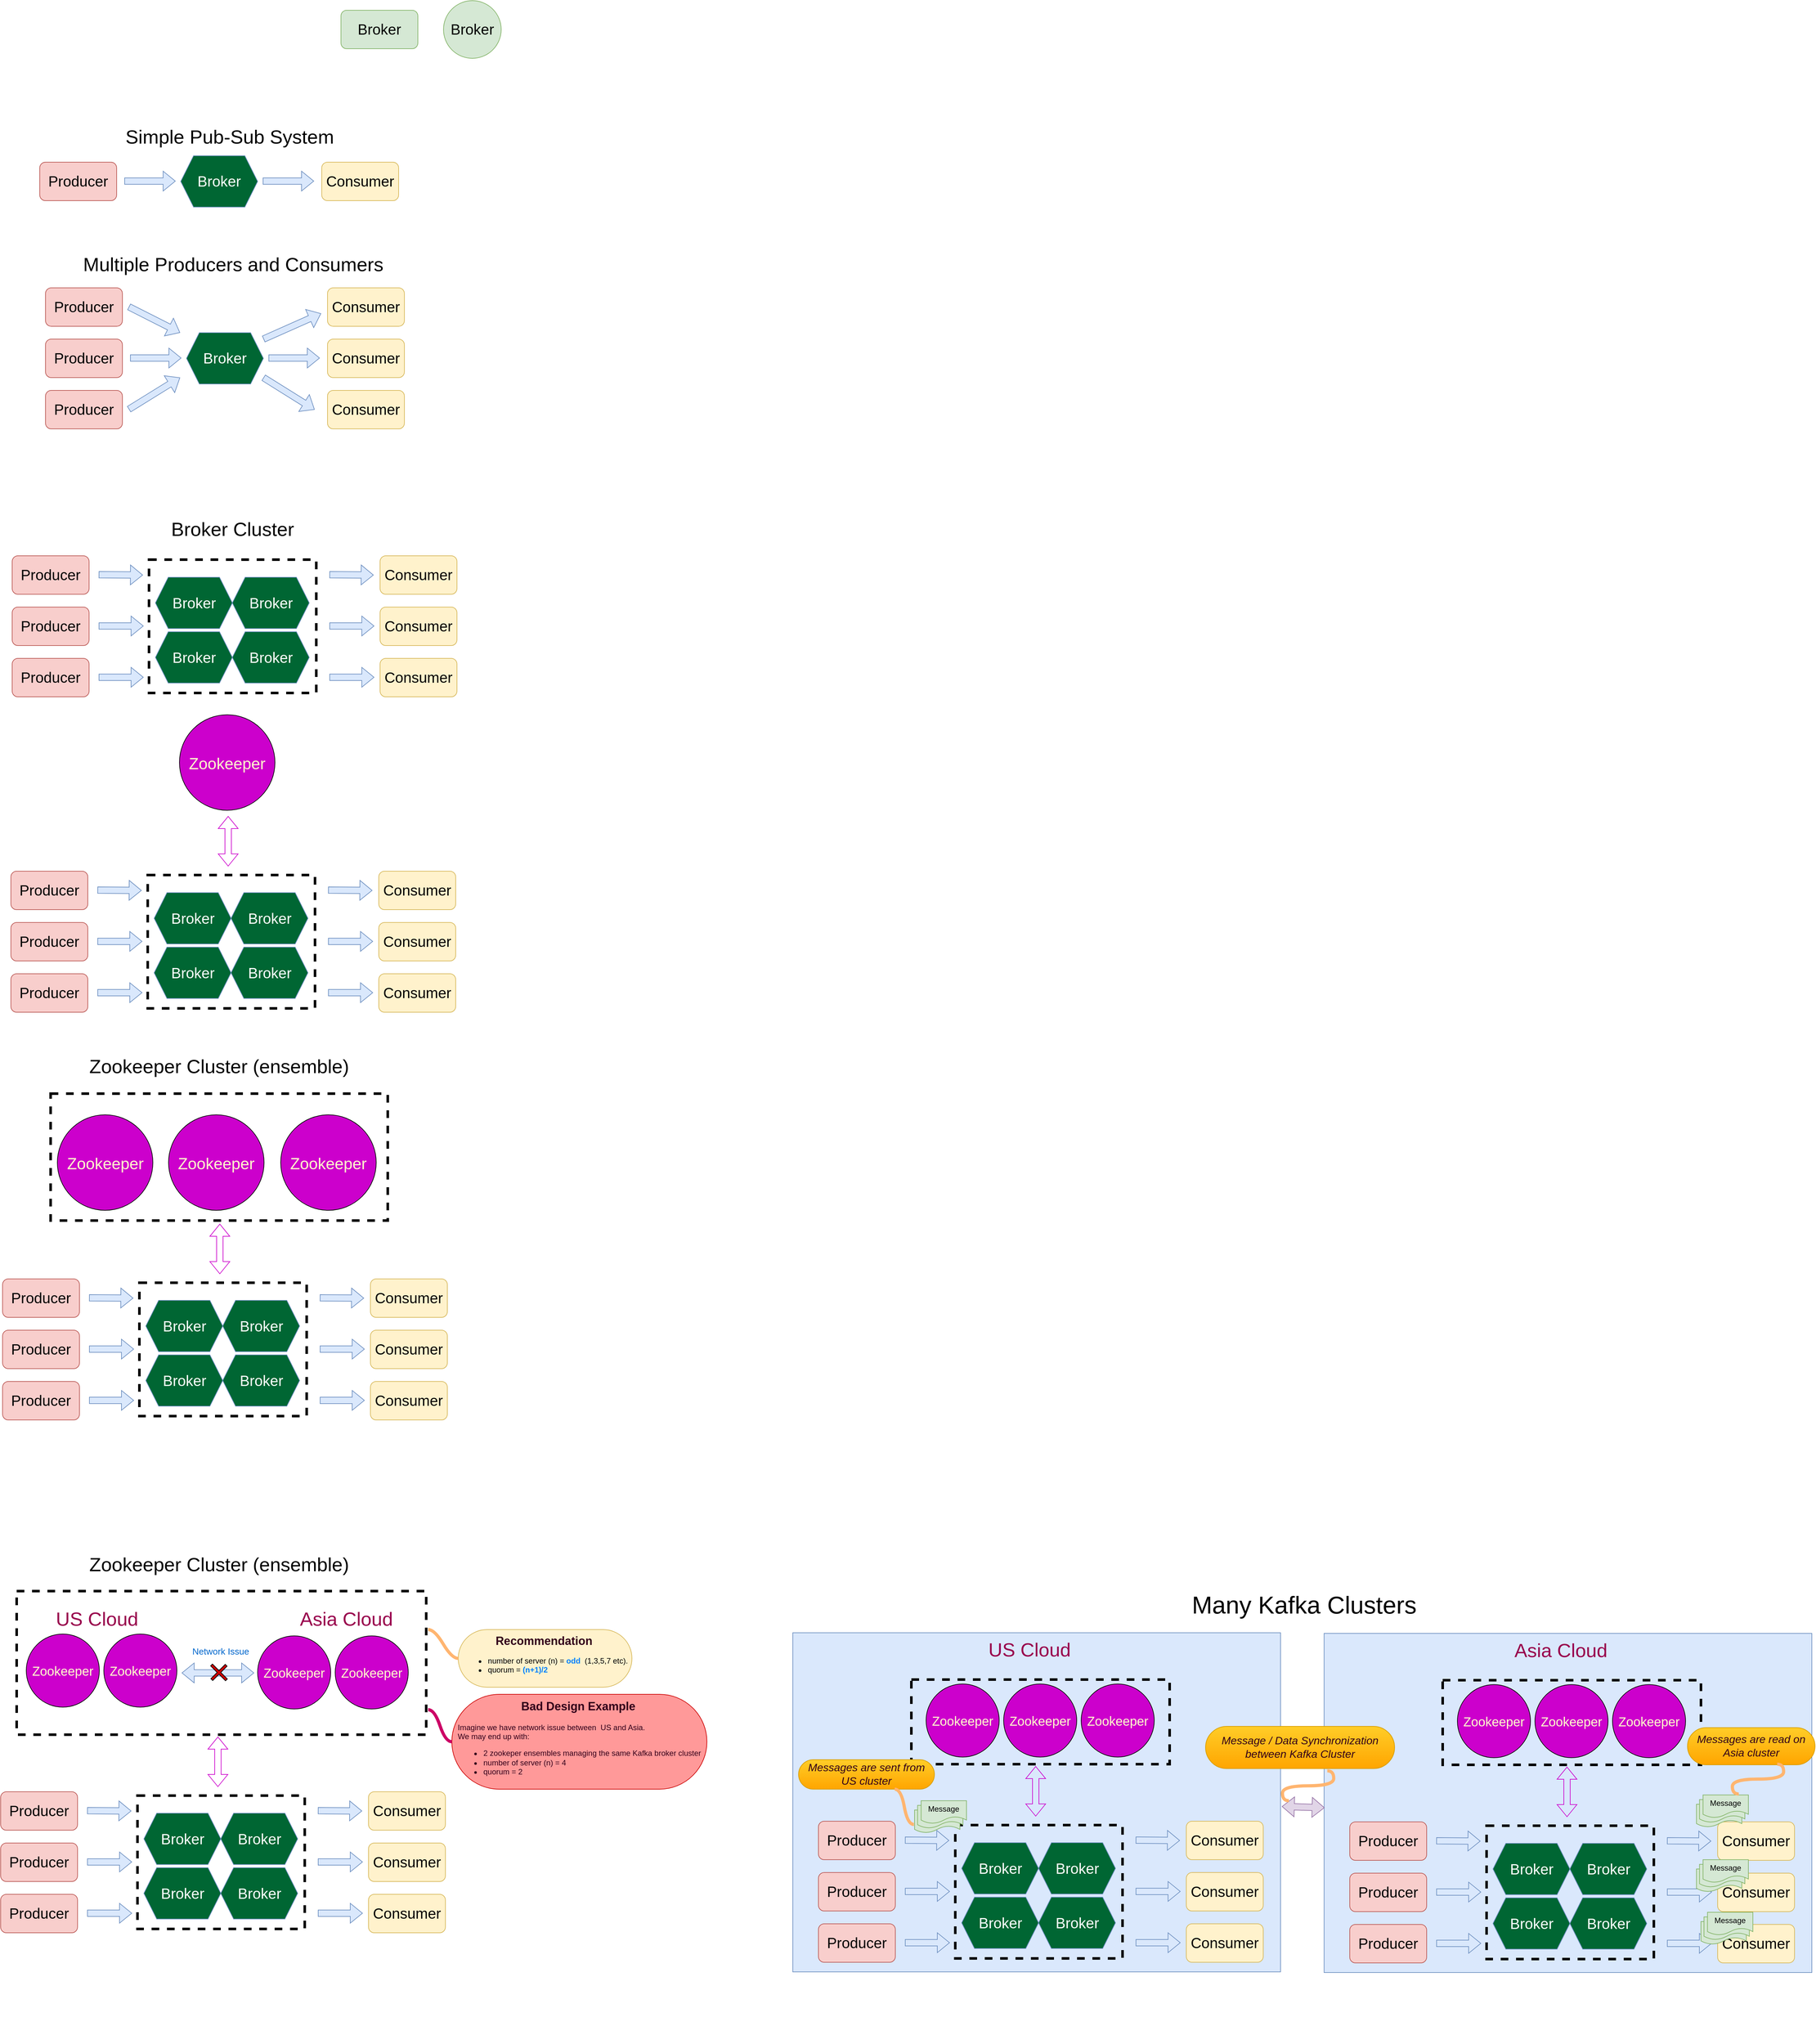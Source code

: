 <mxfile version="22.1.2" type="device">
  <diagram name="Page-1" id="RO8exJgrR67lhUGeEk_B">
    <mxGraphModel dx="1674" dy="884" grid="0" gridSize="10" guides="1" tooltips="1" connect="1" arrows="1" fold="1" page="1" pageScale="1" pageWidth="850" pageHeight="1100" math="0" shadow="0">
      <root>
        <mxCell id="0" />
        <mxCell id="1" parent="0" />
        <mxCell id="j5MjGRpIGbVyYRwS1XoK-114" value="" style="rounded=0;whiteSpace=wrap;html=1;fillColor=none;strokeWidth=4;dashed=1;" parent="1" vertex="1">
          <mxGeometry x="85" y="2489" width="639" height="224" as="geometry" />
        </mxCell>
        <mxCell id="j5MjGRpIGbVyYRwS1XoK-1" value="Producer" style="rounded=1;whiteSpace=wrap;html=1;fontSize=23;fillColor=#f8cecc;strokeColor=#b85450;" parent="1" vertex="1">
          <mxGeometry x="121" y="260" width="120" height="60" as="geometry" />
        </mxCell>
        <mxCell id="j5MjGRpIGbVyYRwS1XoK-2" value="Broker" style="rounded=1;whiteSpace=wrap;html=1;fontSize=23;fillColor=#d5e8d4;strokeColor=#82b366;" parent="1" vertex="1">
          <mxGeometry x="591" y="23" width="120" height="60" as="geometry" />
        </mxCell>
        <mxCell id="j5MjGRpIGbVyYRwS1XoK-3" value="Consumer" style="rounded=1;whiteSpace=wrap;html=1;fontSize=23;fillColor=#fff2cc;strokeColor=#d6b656;" parent="1" vertex="1">
          <mxGeometry x="561" y="260" width="120" height="60" as="geometry" />
        </mxCell>
        <mxCell id="j5MjGRpIGbVyYRwS1XoK-4" value="Broker" style="ellipse;whiteSpace=wrap;html=1;aspect=fixed;fillColor=#d5e8d4;strokeColor=#82b366;fontSize=23;" parent="1" vertex="1">
          <mxGeometry x="751" y="8" width="90" height="90" as="geometry" />
        </mxCell>
        <mxCell id="j5MjGRpIGbVyYRwS1XoK-5" value="Broker" style="shape=hexagon;perimeter=hexagonPerimeter2;whiteSpace=wrap;html=1;fixedSize=1;fontSize=23;fillColor=#006633;strokeColor=#6c8ebf;fontColor=#FFFFFF;" parent="1" vertex="1">
          <mxGeometry x="341" y="250" width="120" height="80" as="geometry" />
        </mxCell>
        <mxCell id="j5MjGRpIGbVyYRwS1XoK-6" value="" style="shape=flexArrow;endArrow=classic;html=1;rounded=0;fillColor=#dae8fc;strokeColor=#6c8ebf;" parent="1" edge="1">
          <mxGeometry width="50" height="50" relative="1" as="geometry">
            <mxPoint x="253" y="289.5" as="sourcePoint" />
            <mxPoint x="333" y="289.5" as="targetPoint" />
          </mxGeometry>
        </mxCell>
        <mxCell id="j5MjGRpIGbVyYRwS1XoK-7" value="" style="shape=flexArrow;endArrow=classic;html=1;rounded=0;fillColor=#dae8fc;strokeColor=#6c8ebf;" parent="1" edge="1">
          <mxGeometry width="50" height="50" relative="1" as="geometry">
            <mxPoint x="469" y="289.5" as="sourcePoint" />
            <mxPoint x="549" y="289.5" as="targetPoint" />
          </mxGeometry>
        </mxCell>
        <mxCell id="j5MjGRpIGbVyYRwS1XoK-9" value="Producer" style="rounded=1;whiteSpace=wrap;html=1;fontSize=23;fillColor=#f8cecc;strokeColor=#b85450;" parent="1" vertex="1">
          <mxGeometry x="130" y="536" width="120" height="60" as="geometry" />
        </mxCell>
        <mxCell id="j5MjGRpIGbVyYRwS1XoK-10" value="Consumer" style="rounded=1;whiteSpace=wrap;html=1;fontSize=23;fillColor=#fff2cc;strokeColor=#d6b656;" parent="1" vertex="1">
          <mxGeometry x="570" y="536" width="120" height="60" as="geometry" />
        </mxCell>
        <mxCell id="j5MjGRpIGbVyYRwS1XoK-11" value="Broker" style="shape=hexagon;perimeter=hexagonPerimeter2;whiteSpace=wrap;html=1;fixedSize=1;fontSize=23;fillColor=#006633;strokeColor=#6c8ebf;fontColor=#FFFFFF;" parent="1" vertex="1">
          <mxGeometry x="350" y="526" width="120" height="80" as="geometry" />
        </mxCell>
        <mxCell id="j5MjGRpIGbVyYRwS1XoK-12" value="" style="shape=flexArrow;endArrow=classic;html=1;rounded=0;fillColor=#dae8fc;strokeColor=#6c8ebf;" parent="1" edge="1">
          <mxGeometry width="50" height="50" relative="1" as="geometry">
            <mxPoint x="262" y="565.5" as="sourcePoint" />
            <mxPoint x="342" y="565.5" as="targetPoint" />
          </mxGeometry>
        </mxCell>
        <mxCell id="j5MjGRpIGbVyYRwS1XoK-13" value="" style="shape=flexArrow;endArrow=classic;html=1;rounded=0;fillColor=#dae8fc;strokeColor=#6c8ebf;" parent="1" edge="1">
          <mxGeometry width="50" height="50" relative="1" as="geometry">
            <mxPoint x="478" y="565.5" as="sourcePoint" />
            <mxPoint x="558" y="565.5" as="targetPoint" />
          </mxGeometry>
        </mxCell>
        <mxCell id="j5MjGRpIGbVyYRwS1XoK-14" value="Consumer" style="rounded=1;whiteSpace=wrap;html=1;fontSize=23;fillColor=#fff2cc;strokeColor=#d6b656;" parent="1" vertex="1">
          <mxGeometry x="570" y="456" width="120" height="60" as="geometry" />
        </mxCell>
        <mxCell id="j5MjGRpIGbVyYRwS1XoK-15" value="Consumer" style="rounded=1;whiteSpace=wrap;html=1;fontSize=23;fillColor=#fff2cc;strokeColor=#d6b656;" parent="1" vertex="1">
          <mxGeometry x="570" y="616" width="120" height="60" as="geometry" />
        </mxCell>
        <mxCell id="j5MjGRpIGbVyYRwS1XoK-16" value="Producer" style="rounded=1;whiteSpace=wrap;html=1;fontSize=23;fillColor=#f8cecc;strokeColor=#b85450;" parent="1" vertex="1">
          <mxGeometry x="130" y="456" width="120" height="60" as="geometry" />
        </mxCell>
        <mxCell id="j5MjGRpIGbVyYRwS1XoK-17" value="Producer" style="rounded=1;whiteSpace=wrap;html=1;fontSize=23;fillColor=#f8cecc;strokeColor=#b85450;" parent="1" vertex="1">
          <mxGeometry x="130" y="616" width="120" height="60" as="geometry" />
        </mxCell>
        <mxCell id="j5MjGRpIGbVyYRwS1XoK-18" value="" style="shape=flexArrow;endArrow=classic;html=1;rounded=0;fillColor=#dae8fc;strokeColor=#6c8ebf;" parent="1" edge="1">
          <mxGeometry width="50" height="50" relative="1" as="geometry">
            <mxPoint x="260" y="485.5" as="sourcePoint" />
            <mxPoint x="340" y="526" as="targetPoint" />
          </mxGeometry>
        </mxCell>
        <mxCell id="j5MjGRpIGbVyYRwS1XoK-19" value="" style="shape=flexArrow;endArrow=classic;html=1;rounded=0;fillColor=#dae8fc;strokeColor=#6c8ebf;" parent="1" edge="1">
          <mxGeometry width="50" height="50" relative="1" as="geometry">
            <mxPoint x="260" y="645.5" as="sourcePoint" />
            <mxPoint x="340" y="596" as="targetPoint" />
          </mxGeometry>
        </mxCell>
        <mxCell id="j5MjGRpIGbVyYRwS1XoK-20" value="" style="shape=flexArrow;endArrow=classic;html=1;rounded=0;fillColor=#dae8fc;strokeColor=#6c8ebf;" parent="1" edge="1">
          <mxGeometry width="50" height="50" relative="1" as="geometry">
            <mxPoint x="470" y="536" as="sourcePoint" />
            <mxPoint x="560" y="496" as="targetPoint" />
          </mxGeometry>
        </mxCell>
        <mxCell id="j5MjGRpIGbVyYRwS1XoK-21" value="" style="shape=flexArrow;endArrow=classic;html=1;rounded=0;fillColor=#dae8fc;strokeColor=#6c8ebf;" parent="1" edge="1">
          <mxGeometry width="50" height="50" relative="1" as="geometry">
            <mxPoint x="470" y="596" as="sourcePoint" />
            <mxPoint x="550" y="646" as="targetPoint" />
          </mxGeometry>
        </mxCell>
        <mxCell id="j5MjGRpIGbVyYRwS1XoK-23" value="Simple Pub-Sub System" style="text;html=1;strokeColor=none;fillColor=none;align=center;verticalAlign=middle;whiteSpace=wrap;rounded=0;fontSize=30;" parent="1" vertex="1">
          <mxGeometry x="227" y="205" width="381" height="30" as="geometry" />
        </mxCell>
        <mxCell id="j5MjGRpIGbVyYRwS1XoK-24" value="Multiple Producers and Consumers" style="text;html=1;strokeColor=none;fillColor=none;align=center;verticalAlign=middle;whiteSpace=wrap;rounded=0;fontSize=30;" parent="1" vertex="1">
          <mxGeometry x="143" y="404" width="560" height="30" as="geometry" />
        </mxCell>
        <mxCell id="j5MjGRpIGbVyYRwS1XoK-26" value="Producer" style="rounded=1;whiteSpace=wrap;html=1;fontSize=23;fillColor=#f8cecc;strokeColor=#b85450;" parent="1" vertex="1">
          <mxGeometry x="78" y="954" width="120" height="60" as="geometry" />
        </mxCell>
        <mxCell id="j5MjGRpIGbVyYRwS1XoK-27" value="Consumer" style="rounded=1;whiteSpace=wrap;html=1;fontSize=23;fillColor=#fff2cc;strokeColor=#d6b656;" parent="1" vertex="1">
          <mxGeometry x="652" y="954" width="120" height="60" as="geometry" />
        </mxCell>
        <mxCell id="j5MjGRpIGbVyYRwS1XoK-28" value="Broker" style="shape=hexagon;perimeter=hexagonPerimeter2;whiteSpace=wrap;html=1;fixedSize=1;fontSize=23;fillColor=#006633;strokeColor=#6c8ebf;fontColor=#FFFFFF;" parent="1" vertex="1">
          <mxGeometry x="301.5" y="907.5" width="120" height="80" as="geometry" />
        </mxCell>
        <mxCell id="j5MjGRpIGbVyYRwS1XoK-31" value="Consumer" style="rounded=1;whiteSpace=wrap;html=1;fontSize=23;fillColor=#fff2cc;strokeColor=#d6b656;" parent="1" vertex="1">
          <mxGeometry x="652" y="874" width="120" height="60" as="geometry" />
        </mxCell>
        <mxCell id="j5MjGRpIGbVyYRwS1XoK-32" value="Consumer" style="rounded=1;whiteSpace=wrap;html=1;fontSize=23;fillColor=#fff2cc;strokeColor=#d6b656;" parent="1" vertex="1">
          <mxGeometry x="652" y="1034" width="120" height="60" as="geometry" />
        </mxCell>
        <mxCell id="j5MjGRpIGbVyYRwS1XoK-33" value="Producer" style="rounded=1;whiteSpace=wrap;html=1;fontSize=23;fillColor=#f8cecc;strokeColor=#b85450;" parent="1" vertex="1">
          <mxGeometry x="78" y="874" width="120" height="60" as="geometry" />
        </mxCell>
        <mxCell id="j5MjGRpIGbVyYRwS1XoK-34" value="Producer" style="rounded=1;whiteSpace=wrap;html=1;fontSize=23;fillColor=#f8cecc;strokeColor=#b85450;" parent="1" vertex="1">
          <mxGeometry x="78" y="1034" width="120" height="60" as="geometry" />
        </mxCell>
        <mxCell id="j5MjGRpIGbVyYRwS1XoK-39" value="Broker Cluster" style="text;html=1;strokeColor=none;fillColor=none;align=center;verticalAlign=middle;whiteSpace=wrap;rounded=0;fontSize=30;" parent="1" vertex="1">
          <mxGeometry x="142" y="817" width="560" height="30" as="geometry" />
        </mxCell>
        <mxCell id="j5MjGRpIGbVyYRwS1XoK-40" value="Broker" style="shape=hexagon;perimeter=hexagonPerimeter2;whiteSpace=wrap;html=1;fixedSize=1;fontSize=23;fillColor=#006633;strokeColor=#6c8ebf;fontColor=#FFFFFF;" parent="1" vertex="1">
          <mxGeometry x="301.5" y="992.5" width="120" height="80" as="geometry" />
        </mxCell>
        <mxCell id="j5MjGRpIGbVyYRwS1XoK-41" value="Broker" style="shape=hexagon;perimeter=hexagonPerimeter2;whiteSpace=wrap;html=1;fixedSize=1;fontSize=23;fillColor=#006633;strokeColor=#6c8ebf;fontColor=#FFFFFF;" parent="1" vertex="1">
          <mxGeometry x="421.5" y="907.5" width="120" height="80" as="geometry" />
        </mxCell>
        <mxCell id="j5MjGRpIGbVyYRwS1XoK-42" value="Broker" style="shape=hexagon;perimeter=hexagonPerimeter2;whiteSpace=wrap;html=1;fixedSize=1;fontSize=23;fillColor=#006633;strokeColor=#6c8ebf;fontColor=#FFFFFF;" parent="1" vertex="1">
          <mxGeometry x="421.5" y="992.5" width="120" height="80" as="geometry" />
        </mxCell>
        <mxCell id="j5MjGRpIGbVyYRwS1XoK-43" value="" style="rounded=0;whiteSpace=wrap;html=1;fillColor=none;strokeWidth=4;dashed=1;" parent="1" vertex="1">
          <mxGeometry x="291.5" y="880" width="261" height="208" as="geometry" />
        </mxCell>
        <mxCell id="j5MjGRpIGbVyYRwS1XoK-44" value="" style="shape=flexArrow;endArrow=classic;html=1;rounded=0;fillColor=#dae8fc;strokeColor=#6c8ebf;" parent="1" edge="1">
          <mxGeometry width="50" height="50" relative="1" as="geometry">
            <mxPoint x="213" y="903.5" as="sourcePoint" />
            <mxPoint x="282" y="904" as="targetPoint" />
          </mxGeometry>
        </mxCell>
        <mxCell id="j5MjGRpIGbVyYRwS1XoK-45" value="" style="shape=flexArrow;endArrow=classic;html=1;rounded=0;fillColor=#dae8fc;strokeColor=#6c8ebf;" parent="1" edge="1">
          <mxGeometry width="50" height="50" relative="1" as="geometry">
            <mxPoint x="213" y="983.5" as="sourcePoint" />
            <mxPoint x="283" y="983.5" as="targetPoint" />
          </mxGeometry>
        </mxCell>
        <mxCell id="j5MjGRpIGbVyYRwS1XoK-46" value="" style="shape=flexArrow;endArrow=classic;html=1;rounded=0;fillColor=#dae8fc;strokeColor=#6c8ebf;" parent="1" edge="1">
          <mxGeometry width="50" height="50" relative="1" as="geometry">
            <mxPoint x="213" y="1063.5" as="sourcePoint" />
            <mxPoint x="283" y="1063.5" as="targetPoint" />
          </mxGeometry>
        </mxCell>
        <mxCell id="j5MjGRpIGbVyYRwS1XoK-47" value="" style="shape=flexArrow;endArrow=classic;html=1;rounded=0;fillColor=#dae8fc;strokeColor=#6c8ebf;" parent="1" edge="1">
          <mxGeometry width="50" height="50" relative="1" as="geometry">
            <mxPoint x="573" y="903.5" as="sourcePoint" />
            <mxPoint x="642" y="904" as="targetPoint" />
          </mxGeometry>
        </mxCell>
        <mxCell id="j5MjGRpIGbVyYRwS1XoK-48" value="" style="shape=flexArrow;endArrow=classic;html=1;rounded=0;fillColor=#dae8fc;strokeColor=#6c8ebf;" parent="1" edge="1">
          <mxGeometry width="50" height="50" relative="1" as="geometry">
            <mxPoint x="573" y="983.5" as="sourcePoint" />
            <mxPoint x="643" y="983.5" as="targetPoint" />
          </mxGeometry>
        </mxCell>
        <mxCell id="j5MjGRpIGbVyYRwS1XoK-49" value="" style="shape=flexArrow;endArrow=classic;html=1;rounded=0;fillColor=#dae8fc;strokeColor=#6c8ebf;" parent="1" edge="1">
          <mxGeometry width="50" height="50" relative="1" as="geometry">
            <mxPoint x="573" y="1063.5" as="sourcePoint" />
            <mxPoint x="643" y="1063.5" as="targetPoint" />
          </mxGeometry>
        </mxCell>
        <mxCell id="j5MjGRpIGbVyYRwS1XoK-50" value="Producer" style="rounded=1;whiteSpace=wrap;html=1;fontSize=23;fillColor=#f8cecc;strokeColor=#b85450;" parent="1" vertex="1">
          <mxGeometry x="76" y="1446" width="120" height="60" as="geometry" />
        </mxCell>
        <mxCell id="j5MjGRpIGbVyYRwS1XoK-51" value="Consumer" style="rounded=1;whiteSpace=wrap;html=1;fontSize=23;fillColor=#fff2cc;strokeColor=#d6b656;" parent="1" vertex="1">
          <mxGeometry x="650" y="1446" width="120" height="60" as="geometry" />
        </mxCell>
        <mxCell id="j5MjGRpIGbVyYRwS1XoK-52" value="Broker" style="shape=hexagon;perimeter=hexagonPerimeter2;whiteSpace=wrap;html=1;fixedSize=1;fontSize=23;fillColor=#006633;strokeColor=#6c8ebf;fontColor=#FFFFFF;" parent="1" vertex="1">
          <mxGeometry x="299.5" y="1399.5" width="120" height="80" as="geometry" />
        </mxCell>
        <mxCell id="j5MjGRpIGbVyYRwS1XoK-53" value="Consumer" style="rounded=1;whiteSpace=wrap;html=1;fontSize=23;fillColor=#fff2cc;strokeColor=#d6b656;" parent="1" vertex="1">
          <mxGeometry x="650" y="1366" width="120" height="60" as="geometry" />
        </mxCell>
        <mxCell id="j5MjGRpIGbVyYRwS1XoK-54" value="Consumer" style="rounded=1;whiteSpace=wrap;html=1;fontSize=23;fillColor=#fff2cc;strokeColor=#d6b656;" parent="1" vertex="1">
          <mxGeometry x="650" y="1526" width="120" height="60" as="geometry" />
        </mxCell>
        <mxCell id="j5MjGRpIGbVyYRwS1XoK-55" value="Producer" style="rounded=1;whiteSpace=wrap;html=1;fontSize=23;fillColor=#f8cecc;strokeColor=#b85450;" parent="1" vertex="1">
          <mxGeometry x="76" y="1366" width="120" height="60" as="geometry" />
        </mxCell>
        <mxCell id="j5MjGRpIGbVyYRwS1XoK-56" value="Producer" style="rounded=1;whiteSpace=wrap;html=1;fontSize=23;fillColor=#f8cecc;strokeColor=#b85450;" parent="1" vertex="1">
          <mxGeometry x="76" y="1526" width="120" height="60" as="geometry" />
        </mxCell>
        <mxCell id="j5MjGRpIGbVyYRwS1XoK-58" value="Broker" style="shape=hexagon;perimeter=hexagonPerimeter2;whiteSpace=wrap;html=1;fixedSize=1;fontSize=23;fillColor=#006633;strokeColor=#6c8ebf;fontColor=#FFFFFF;" parent="1" vertex="1">
          <mxGeometry x="299.5" y="1484.5" width="120" height="80" as="geometry" />
        </mxCell>
        <mxCell id="j5MjGRpIGbVyYRwS1XoK-59" value="Broker" style="shape=hexagon;perimeter=hexagonPerimeter2;whiteSpace=wrap;html=1;fixedSize=1;fontSize=23;fillColor=#006633;strokeColor=#6c8ebf;fontColor=#FFFFFF;" parent="1" vertex="1">
          <mxGeometry x="419.5" y="1399.5" width="120" height="80" as="geometry" />
        </mxCell>
        <mxCell id="j5MjGRpIGbVyYRwS1XoK-60" value="Broker" style="shape=hexagon;perimeter=hexagonPerimeter2;whiteSpace=wrap;html=1;fixedSize=1;fontSize=23;fillColor=#006633;strokeColor=#6c8ebf;fontColor=#FFFFFF;" parent="1" vertex="1">
          <mxGeometry x="419.5" y="1484.5" width="120" height="80" as="geometry" />
        </mxCell>
        <mxCell id="j5MjGRpIGbVyYRwS1XoK-61" value="" style="rounded=0;whiteSpace=wrap;html=1;fillColor=none;strokeWidth=4;dashed=1;" parent="1" vertex="1">
          <mxGeometry x="289.5" y="1372" width="261" height="208" as="geometry" />
        </mxCell>
        <mxCell id="j5MjGRpIGbVyYRwS1XoK-62" value="" style="shape=flexArrow;endArrow=classic;html=1;rounded=0;fillColor=#dae8fc;strokeColor=#6c8ebf;" parent="1" edge="1">
          <mxGeometry width="50" height="50" relative="1" as="geometry">
            <mxPoint x="211" y="1395.5" as="sourcePoint" />
            <mxPoint x="280" y="1396" as="targetPoint" />
          </mxGeometry>
        </mxCell>
        <mxCell id="j5MjGRpIGbVyYRwS1XoK-63" value="" style="shape=flexArrow;endArrow=classic;html=1;rounded=0;fillColor=#dae8fc;strokeColor=#6c8ebf;" parent="1" edge="1">
          <mxGeometry width="50" height="50" relative="1" as="geometry">
            <mxPoint x="211" y="1475.5" as="sourcePoint" />
            <mxPoint x="281" y="1475.5" as="targetPoint" />
          </mxGeometry>
        </mxCell>
        <mxCell id="j5MjGRpIGbVyYRwS1XoK-64" value="" style="shape=flexArrow;endArrow=classic;html=1;rounded=0;fillColor=#dae8fc;strokeColor=#6c8ebf;" parent="1" edge="1">
          <mxGeometry width="50" height="50" relative="1" as="geometry">
            <mxPoint x="211" y="1555.5" as="sourcePoint" />
            <mxPoint x="281" y="1555.5" as="targetPoint" />
          </mxGeometry>
        </mxCell>
        <mxCell id="j5MjGRpIGbVyYRwS1XoK-65" value="" style="shape=flexArrow;endArrow=classic;html=1;rounded=0;fillColor=#dae8fc;strokeColor=#6c8ebf;" parent="1" edge="1">
          <mxGeometry width="50" height="50" relative="1" as="geometry">
            <mxPoint x="571" y="1395.5" as="sourcePoint" />
            <mxPoint x="640" y="1396" as="targetPoint" />
          </mxGeometry>
        </mxCell>
        <mxCell id="j5MjGRpIGbVyYRwS1XoK-66" value="" style="shape=flexArrow;endArrow=classic;html=1;rounded=0;fillColor=#dae8fc;strokeColor=#6c8ebf;" parent="1" edge="1">
          <mxGeometry width="50" height="50" relative="1" as="geometry">
            <mxPoint x="571" y="1475.5" as="sourcePoint" />
            <mxPoint x="641" y="1475.5" as="targetPoint" />
          </mxGeometry>
        </mxCell>
        <mxCell id="j5MjGRpIGbVyYRwS1XoK-67" value="" style="shape=flexArrow;endArrow=classic;html=1;rounded=0;fillColor=#dae8fc;strokeColor=#6c8ebf;" parent="1" edge="1">
          <mxGeometry width="50" height="50" relative="1" as="geometry">
            <mxPoint x="571" y="1555.5" as="sourcePoint" />
            <mxPoint x="641" y="1555.5" as="targetPoint" />
          </mxGeometry>
        </mxCell>
        <mxCell id="j5MjGRpIGbVyYRwS1XoK-68" value="Zookeeper" style="ellipse;whiteSpace=wrap;html=1;aspect=fixed;fontSize=25;fillColor=#CC00CC;fontColor=#FFFFCC;" parent="1" vertex="1">
          <mxGeometry x="339" y="1122" width="149" height="149" as="geometry" />
        </mxCell>
        <mxCell id="j5MjGRpIGbVyYRwS1XoK-69" value="" style="shape=flexArrow;endArrow=classic;startArrow=classic;html=1;rounded=0;strokeColor=#CC00CC;" parent="1" edge="1">
          <mxGeometry width="100" height="100" relative="1" as="geometry">
            <mxPoint x="415" y="1358.52" as="sourcePoint" />
            <mxPoint x="415" y="1280" as="targetPoint" />
          </mxGeometry>
        </mxCell>
        <mxCell id="j5MjGRpIGbVyYRwS1XoK-70" value="Producer" style="rounded=1;whiteSpace=wrap;html=1;fontSize=23;fillColor=#f8cecc;strokeColor=#b85450;" parent="1" vertex="1">
          <mxGeometry x="63" y="2082" width="120" height="60" as="geometry" />
        </mxCell>
        <mxCell id="j5MjGRpIGbVyYRwS1XoK-71" value="Consumer" style="rounded=1;whiteSpace=wrap;html=1;fontSize=23;fillColor=#fff2cc;strokeColor=#d6b656;" parent="1" vertex="1">
          <mxGeometry x="637" y="2082" width="120" height="60" as="geometry" />
        </mxCell>
        <mxCell id="j5MjGRpIGbVyYRwS1XoK-72" value="Broker" style="shape=hexagon;perimeter=hexagonPerimeter2;whiteSpace=wrap;html=1;fixedSize=1;fontSize=23;fillColor=#006633;strokeColor=#6c8ebf;fontColor=#FFFFFF;" parent="1" vertex="1">
          <mxGeometry x="286.5" y="2035.5" width="120" height="80" as="geometry" />
        </mxCell>
        <mxCell id="j5MjGRpIGbVyYRwS1XoK-73" value="Consumer" style="rounded=1;whiteSpace=wrap;html=1;fontSize=23;fillColor=#fff2cc;strokeColor=#d6b656;" parent="1" vertex="1">
          <mxGeometry x="637" y="2002" width="120" height="60" as="geometry" />
        </mxCell>
        <mxCell id="j5MjGRpIGbVyYRwS1XoK-74" value="Consumer" style="rounded=1;whiteSpace=wrap;html=1;fontSize=23;fillColor=#fff2cc;strokeColor=#d6b656;" parent="1" vertex="1">
          <mxGeometry x="637" y="2162" width="120" height="60" as="geometry" />
        </mxCell>
        <mxCell id="j5MjGRpIGbVyYRwS1XoK-75" value="Producer" style="rounded=1;whiteSpace=wrap;html=1;fontSize=23;fillColor=#f8cecc;strokeColor=#b85450;" parent="1" vertex="1">
          <mxGeometry x="63" y="2002" width="120" height="60" as="geometry" />
        </mxCell>
        <mxCell id="j5MjGRpIGbVyYRwS1XoK-76" value="Producer" style="rounded=1;whiteSpace=wrap;html=1;fontSize=23;fillColor=#f8cecc;strokeColor=#b85450;" parent="1" vertex="1">
          <mxGeometry x="63" y="2162" width="120" height="60" as="geometry" />
        </mxCell>
        <mxCell id="j5MjGRpIGbVyYRwS1XoK-77" value="Broker" style="shape=hexagon;perimeter=hexagonPerimeter2;whiteSpace=wrap;html=1;fixedSize=1;fontSize=23;fillColor=#006633;strokeColor=#6c8ebf;fontColor=#FFFFFF;" parent="1" vertex="1">
          <mxGeometry x="286.5" y="2120.5" width="120" height="80" as="geometry" />
        </mxCell>
        <mxCell id="j5MjGRpIGbVyYRwS1XoK-78" value="Broker" style="shape=hexagon;perimeter=hexagonPerimeter2;whiteSpace=wrap;html=1;fixedSize=1;fontSize=23;fillColor=#006633;strokeColor=#6c8ebf;fontColor=#FFFFFF;" parent="1" vertex="1">
          <mxGeometry x="406.5" y="2035.5" width="120" height="80" as="geometry" />
        </mxCell>
        <mxCell id="j5MjGRpIGbVyYRwS1XoK-79" value="Broker" style="shape=hexagon;perimeter=hexagonPerimeter2;whiteSpace=wrap;html=1;fixedSize=1;fontSize=23;fillColor=#006633;strokeColor=#6c8ebf;fontColor=#FFFFFF;" parent="1" vertex="1">
          <mxGeometry x="406.5" y="2120.5" width="120" height="80" as="geometry" />
        </mxCell>
        <mxCell id="j5MjGRpIGbVyYRwS1XoK-80" value="" style="rounded=0;whiteSpace=wrap;html=1;fillColor=none;strokeWidth=4;dashed=1;" parent="1" vertex="1">
          <mxGeometry x="276.5" y="2008" width="261" height="208" as="geometry" />
        </mxCell>
        <mxCell id="j5MjGRpIGbVyYRwS1XoK-81" value="" style="shape=flexArrow;endArrow=classic;html=1;rounded=0;fillColor=#dae8fc;strokeColor=#6c8ebf;" parent="1" edge="1">
          <mxGeometry width="50" height="50" relative="1" as="geometry">
            <mxPoint x="198" y="2031.5" as="sourcePoint" />
            <mxPoint x="267" y="2032" as="targetPoint" />
          </mxGeometry>
        </mxCell>
        <mxCell id="j5MjGRpIGbVyYRwS1XoK-82" value="" style="shape=flexArrow;endArrow=classic;html=1;rounded=0;fillColor=#dae8fc;strokeColor=#6c8ebf;" parent="1" edge="1">
          <mxGeometry width="50" height="50" relative="1" as="geometry">
            <mxPoint x="198" y="2111.5" as="sourcePoint" />
            <mxPoint x="268" y="2111.5" as="targetPoint" />
          </mxGeometry>
        </mxCell>
        <mxCell id="j5MjGRpIGbVyYRwS1XoK-83" value="" style="shape=flexArrow;endArrow=classic;html=1;rounded=0;fillColor=#dae8fc;strokeColor=#6c8ebf;" parent="1" edge="1">
          <mxGeometry width="50" height="50" relative="1" as="geometry">
            <mxPoint x="198" y="2191.5" as="sourcePoint" />
            <mxPoint x="268" y="2191.5" as="targetPoint" />
          </mxGeometry>
        </mxCell>
        <mxCell id="j5MjGRpIGbVyYRwS1XoK-84" value="" style="shape=flexArrow;endArrow=classic;html=1;rounded=0;fillColor=#dae8fc;strokeColor=#6c8ebf;" parent="1" edge="1">
          <mxGeometry width="50" height="50" relative="1" as="geometry">
            <mxPoint x="558" y="2031.5" as="sourcePoint" />
            <mxPoint x="627" y="2032" as="targetPoint" />
          </mxGeometry>
        </mxCell>
        <mxCell id="j5MjGRpIGbVyYRwS1XoK-85" value="" style="shape=flexArrow;endArrow=classic;html=1;rounded=0;fillColor=#dae8fc;strokeColor=#6c8ebf;" parent="1" edge="1">
          <mxGeometry width="50" height="50" relative="1" as="geometry">
            <mxPoint x="558" y="2111.5" as="sourcePoint" />
            <mxPoint x="628" y="2111.5" as="targetPoint" />
          </mxGeometry>
        </mxCell>
        <mxCell id="j5MjGRpIGbVyYRwS1XoK-86" value="" style="shape=flexArrow;endArrow=classic;html=1;rounded=0;fillColor=#dae8fc;strokeColor=#6c8ebf;" parent="1" edge="1">
          <mxGeometry width="50" height="50" relative="1" as="geometry">
            <mxPoint x="558" y="2191.5" as="sourcePoint" />
            <mxPoint x="628" y="2191.5" as="targetPoint" />
          </mxGeometry>
        </mxCell>
        <mxCell id="j5MjGRpIGbVyYRwS1XoK-87" value="Zookeeper" style="ellipse;whiteSpace=wrap;html=1;aspect=fixed;fontSize=25;fillColor=#CC00CC;fontColor=#FFFFCC;" parent="1" vertex="1">
          <mxGeometry x="322" y="1746" width="149" height="149" as="geometry" />
        </mxCell>
        <mxCell id="j5MjGRpIGbVyYRwS1XoK-88" value="" style="shape=flexArrow;endArrow=classic;startArrow=classic;html=1;rounded=0;strokeColor=#CC00CC;" parent="1" edge="1">
          <mxGeometry width="100" height="100" relative="1" as="geometry">
            <mxPoint x="402" y="1994.52" as="sourcePoint" />
            <mxPoint x="402" y="1916" as="targetPoint" />
          </mxGeometry>
        </mxCell>
        <mxCell id="j5MjGRpIGbVyYRwS1XoK-89" value="Zookeeper" style="ellipse;whiteSpace=wrap;html=1;aspect=fixed;fontSize=25;fillColor=#CC00CC;fontColor=#FFFFCC;" parent="1" vertex="1">
          <mxGeometry x="148.5" y="1746" width="149" height="149" as="geometry" />
        </mxCell>
        <mxCell id="j5MjGRpIGbVyYRwS1XoK-90" value="Zookeeper" style="ellipse;whiteSpace=wrap;html=1;aspect=fixed;fontSize=25;fillColor=#CC00CC;fontColor=#FFFFCC;" parent="1" vertex="1">
          <mxGeometry x="497" y="1746" width="149" height="149" as="geometry" />
        </mxCell>
        <mxCell id="j5MjGRpIGbVyYRwS1XoK-91" value="" style="rounded=0;whiteSpace=wrap;html=1;fillColor=none;strokeWidth=4;dashed=1;" parent="1" vertex="1">
          <mxGeometry x="138" y="1713" width="526" height="198" as="geometry" />
        </mxCell>
        <mxCell id="j5MjGRpIGbVyYRwS1XoK-92" value="Zookeeper Cluster (ensemble)" style="text;html=1;strokeColor=none;fillColor=none;align=center;verticalAlign=middle;whiteSpace=wrap;rounded=0;fontSize=30;" parent="1" vertex="1">
          <mxGeometry x="121" y="1655" width="560" height="30" as="geometry" />
        </mxCell>
        <mxCell id="j5MjGRpIGbVyYRwS1XoK-93" value="Producer" style="rounded=1;whiteSpace=wrap;html=1;fontSize=23;fillColor=#f8cecc;strokeColor=#b85450;" parent="1" vertex="1">
          <mxGeometry x="60" y="2882" width="120" height="60" as="geometry" />
        </mxCell>
        <mxCell id="j5MjGRpIGbVyYRwS1XoK-94" value="Consumer" style="rounded=1;whiteSpace=wrap;html=1;fontSize=23;fillColor=#fff2cc;strokeColor=#d6b656;" parent="1" vertex="1">
          <mxGeometry x="634" y="2882" width="120" height="60" as="geometry" />
        </mxCell>
        <mxCell id="j5MjGRpIGbVyYRwS1XoK-95" value="Broker" style="shape=hexagon;perimeter=hexagonPerimeter2;whiteSpace=wrap;html=1;fixedSize=1;fontSize=23;fillColor=#006633;strokeColor=#6c8ebf;fontColor=#FFFFFF;" parent="1" vertex="1">
          <mxGeometry x="283.5" y="2835.5" width="120" height="80" as="geometry" />
        </mxCell>
        <mxCell id="j5MjGRpIGbVyYRwS1XoK-96" value="Consumer" style="rounded=1;whiteSpace=wrap;html=1;fontSize=23;fillColor=#fff2cc;strokeColor=#d6b656;" parent="1" vertex="1">
          <mxGeometry x="634" y="2802" width="120" height="60" as="geometry" />
        </mxCell>
        <mxCell id="j5MjGRpIGbVyYRwS1XoK-97" value="Consumer" style="rounded=1;whiteSpace=wrap;html=1;fontSize=23;fillColor=#fff2cc;strokeColor=#d6b656;" parent="1" vertex="1">
          <mxGeometry x="634" y="2962" width="120" height="60" as="geometry" />
        </mxCell>
        <mxCell id="j5MjGRpIGbVyYRwS1XoK-98" value="Producer" style="rounded=1;whiteSpace=wrap;html=1;fontSize=23;fillColor=#f8cecc;strokeColor=#b85450;" parent="1" vertex="1">
          <mxGeometry x="60" y="2802" width="120" height="60" as="geometry" />
        </mxCell>
        <mxCell id="j5MjGRpIGbVyYRwS1XoK-99" value="Producer" style="rounded=1;whiteSpace=wrap;html=1;fontSize=23;fillColor=#f8cecc;strokeColor=#b85450;" parent="1" vertex="1">
          <mxGeometry x="60" y="2962" width="120" height="60" as="geometry" />
        </mxCell>
        <mxCell id="j5MjGRpIGbVyYRwS1XoK-100" value="Broker" style="shape=hexagon;perimeter=hexagonPerimeter2;whiteSpace=wrap;html=1;fixedSize=1;fontSize=23;fillColor=#006633;strokeColor=#6c8ebf;fontColor=#FFFFFF;" parent="1" vertex="1">
          <mxGeometry x="283.5" y="2920.5" width="120" height="80" as="geometry" />
        </mxCell>
        <mxCell id="j5MjGRpIGbVyYRwS1XoK-101" value="Broker" style="shape=hexagon;perimeter=hexagonPerimeter2;whiteSpace=wrap;html=1;fixedSize=1;fontSize=23;fillColor=#006633;strokeColor=#6c8ebf;fontColor=#FFFFFF;" parent="1" vertex="1">
          <mxGeometry x="403.5" y="2835.5" width="120" height="80" as="geometry" />
        </mxCell>
        <mxCell id="j5MjGRpIGbVyYRwS1XoK-102" value="Broker" style="shape=hexagon;perimeter=hexagonPerimeter2;whiteSpace=wrap;html=1;fixedSize=1;fontSize=23;fillColor=#006633;strokeColor=#6c8ebf;fontColor=#FFFFFF;" parent="1" vertex="1">
          <mxGeometry x="403.5" y="2920.5" width="120" height="80" as="geometry" />
        </mxCell>
        <mxCell id="j5MjGRpIGbVyYRwS1XoK-103" value="" style="rounded=0;whiteSpace=wrap;html=1;fillColor=none;strokeWidth=4;dashed=1;" parent="1" vertex="1">
          <mxGeometry x="273.5" y="2808" width="261" height="208" as="geometry" />
        </mxCell>
        <mxCell id="j5MjGRpIGbVyYRwS1XoK-104" value="" style="shape=flexArrow;endArrow=classic;html=1;rounded=0;fillColor=#dae8fc;strokeColor=#6c8ebf;" parent="1" edge="1">
          <mxGeometry width="50" height="50" relative="1" as="geometry">
            <mxPoint x="195" y="2831.5" as="sourcePoint" />
            <mxPoint x="264" y="2832" as="targetPoint" />
          </mxGeometry>
        </mxCell>
        <mxCell id="j5MjGRpIGbVyYRwS1XoK-105" value="" style="shape=flexArrow;endArrow=classic;html=1;rounded=0;fillColor=#dae8fc;strokeColor=#6c8ebf;" parent="1" edge="1">
          <mxGeometry width="50" height="50" relative="1" as="geometry">
            <mxPoint x="195" y="2911.5" as="sourcePoint" />
            <mxPoint x="265" y="2911.5" as="targetPoint" />
          </mxGeometry>
        </mxCell>
        <mxCell id="j5MjGRpIGbVyYRwS1XoK-106" value="" style="shape=flexArrow;endArrow=classic;html=1;rounded=0;fillColor=#dae8fc;strokeColor=#6c8ebf;" parent="1" edge="1">
          <mxGeometry width="50" height="50" relative="1" as="geometry">
            <mxPoint x="195" y="2991.5" as="sourcePoint" />
            <mxPoint x="265" y="2991.5" as="targetPoint" />
          </mxGeometry>
        </mxCell>
        <mxCell id="j5MjGRpIGbVyYRwS1XoK-107" value="" style="shape=flexArrow;endArrow=classic;html=1;rounded=0;fillColor=#dae8fc;strokeColor=#6c8ebf;" parent="1" edge="1">
          <mxGeometry width="50" height="50" relative="1" as="geometry">
            <mxPoint x="555" y="2831.5" as="sourcePoint" />
            <mxPoint x="624" y="2832" as="targetPoint" />
          </mxGeometry>
        </mxCell>
        <mxCell id="j5MjGRpIGbVyYRwS1XoK-108" value="" style="shape=flexArrow;endArrow=classic;html=1;rounded=0;fillColor=#dae8fc;strokeColor=#6c8ebf;" parent="1" edge="1">
          <mxGeometry width="50" height="50" relative="1" as="geometry">
            <mxPoint x="555" y="2911.5" as="sourcePoint" />
            <mxPoint x="625" y="2911.5" as="targetPoint" />
          </mxGeometry>
        </mxCell>
        <mxCell id="j5MjGRpIGbVyYRwS1XoK-109" value="" style="shape=flexArrow;endArrow=classic;html=1;rounded=0;fillColor=#dae8fc;strokeColor=#6c8ebf;" parent="1" edge="1">
          <mxGeometry width="50" height="50" relative="1" as="geometry">
            <mxPoint x="555" y="2991.5" as="sourcePoint" />
            <mxPoint x="625" y="2991.5" as="targetPoint" />
          </mxGeometry>
        </mxCell>
        <mxCell id="j5MjGRpIGbVyYRwS1XoK-111" value="" style="shape=flexArrow;endArrow=classic;startArrow=classic;html=1;rounded=0;strokeColor=#CC00CC;" parent="1" edge="1">
          <mxGeometry width="100" height="100" relative="1" as="geometry">
            <mxPoint x="399" y="2794.52" as="sourcePoint" />
            <mxPoint x="399" y="2716" as="targetPoint" />
          </mxGeometry>
        </mxCell>
        <mxCell id="j5MjGRpIGbVyYRwS1XoK-113" value="Zookeeper" style="ellipse;whiteSpace=wrap;html=1;aspect=fixed;fontSize=20;fillColor=#CC00CC;fontColor=#FFFFCC;" parent="1" vertex="1">
          <mxGeometry x="461" y="2558.87" width="114" height="114" as="geometry" />
        </mxCell>
        <mxCell id="j5MjGRpIGbVyYRwS1XoK-115" value="Zookeeper Cluster (ensemble)" style="text;html=1;strokeColor=none;fillColor=none;align=center;verticalAlign=middle;whiteSpace=wrap;rounded=0;fontSize=30;" parent="1" vertex="1">
          <mxGeometry x="120.68" y="2432" width="560" height="30" as="geometry" />
        </mxCell>
        <mxCell id="j5MjGRpIGbVyYRwS1XoK-117" value="" style="shape=flexArrow;endArrow=classic;startArrow=classic;html=1;rounded=0;fillColor=#dae8fc;strokeColor=#6c8ebf;" parent="1" edge="1">
          <mxGeometry width="100" height="100" relative="1" as="geometry">
            <mxPoint x="342.5" y="2616.64" as="sourcePoint" />
            <mxPoint x="455.5" y="2616.64" as="targetPoint" />
          </mxGeometry>
        </mxCell>
        <mxCell id="j5MjGRpIGbVyYRwS1XoK-118" value="" style="shape=cross;whiteSpace=wrap;html=1;rotation=45;size=0.128;fillColor=#CC0000;" parent="1" vertex="1">
          <mxGeometry x="384.2" y="2600.01" width="32.96" height="31.73" as="geometry" />
        </mxCell>
        <mxCell id="j5MjGRpIGbVyYRwS1XoK-125" value="&lt;font color=&quot;#33001a&quot;&gt;&lt;span style=&quot;font-size: 18px;&quot;&gt;&lt;b&gt;Recommendation&lt;/b&gt;&lt;/span&gt;&lt;/font&gt;&amp;nbsp;&lt;br&gt;&lt;div style=&quot;text-align: left;&quot;&gt;&lt;ul&gt;&lt;li&gt;&lt;span style=&quot;background-color: initial;&quot;&gt;number of server (n) =&amp;nbsp;&lt;/span&gt;&lt;font style=&quot;background-color: initial; border-color: var(--border-color);&quot; color=&quot;#007fff&quot;&gt;&lt;b style=&quot;border-color: var(--border-color);&quot;&gt;odd&lt;/b&gt;&lt;/font&gt;&lt;span style=&quot;background-color: initial;&quot;&gt;&amp;nbsp; (1,3,5,7 etc).&lt;/span&gt;&lt;/li&gt;&lt;li&gt;quorum = &lt;font style=&quot;background-color: initial;&quot; color=&quot;#007fff&quot;&gt;&lt;b&gt;(n+1)/2&lt;/b&gt;&amp;nbsp;&lt;/font&gt;&lt;span style=&quot;background-color: initial;&quot;&gt;&amp;nbsp;&lt;/span&gt;&lt;/li&gt;&lt;/ul&gt;&lt;/div&gt;" style="whiteSpace=wrap;html=1;rounded=1;arcSize=50;align=center;verticalAlign=middle;strokeWidth=1;autosize=1;spacing=4;treeFolding=1;treeMoving=1;newEdgeStyle={&quot;edgeStyle&quot;:&quot;entityRelationEdgeStyle&quot;,&quot;startArrow&quot;:&quot;none&quot;,&quot;endArrow&quot;:&quot;none&quot;,&quot;segment&quot;:10,&quot;curved&quot;:1,&quot;sourcePerimeterSpacing&quot;:0,&quot;targetPerimeterSpacing&quot;:0};fontSize=12;fillColor=#fff2cc;strokeColor=#d6b656;" parent="1" vertex="1">
          <mxGeometry x="774" y="2549" width="271" height="90" as="geometry" />
        </mxCell>
        <mxCell id="j5MjGRpIGbVyYRwS1XoK-126" value="" style="edgeStyle=entityRelationEdgeStyle;startArrow=none;endArrow=none;segment=10;curved=1;sourcePerimeterSpacing=0;targetPerimeterSpacing=0;rounded=0;strokeWidth=5;strokeColor=#FFB570;" parent="1" target="j5MjGRpIGbVyYRwS1XoK-125" edge="1">
          <mxGeometry relative="1" as="geometry">
            <mxPoint x="727" y="2549" as="sourcePoint" />
          </mxGeometry>
        </mxCell>
        <mxCell id="Is1JPiRmSpWM-kc08yyg-2" value="&lt;font style=&quot;font-size: 18px;&quot;&gt;&lt;b&gt;Bad Design Example&lt;/b&gt;&lt;/font&gt;&amp;nbsp;&lt;br&gt;&lt;br&gt;&lt;div style=&quot;text-align: left;&quot;&gt;&lt;span style=&quot;background-color: initial;&quot;&gt;Imagine we have network issue between&amp;nbsp; US and Asia.&lt;/span&gt;&lt;/div&gt;&lt;div style=&quot;text-align: left;&quot;&gt;&lt;span style=&quot;background-color: initial;&quot;&gt;We may end up with:&lt;/span&gt;&lt;/div&gt;&lt;ul&gt;&lt;li style=&quot;text-align: left;&quot;&gt;2 zookeper ensembles managing the same Kafka broker cluster&lt;/li&gt;&lt;li style=&quot;text-align: left;&quot;&gt;number of server (n) = 4&lt;/li&gt;&lt;li style=&quot;text-align: left;&quot;&gt;quorum = 2&lt;/li&gt;&lt;/ul&gt;" style="whiteSpace=wrap;html=1;rounded=1;arcSize=50;align=center;verticalAlign=middle;strokeWidth=1;autosize=1;spacing=4;treeFolding=1;treeMoving=1;newEdgeStyle={&quot;edgeStyle&quot;:&quot;entityRelationEdgeStyle&quot;,&quot;startArrow&quot;:&quot;none&quot;,&quot;endArrow&quot;:&quot;none&quot;,&quot;segment&quot;:10,&quot;curved&quot;:1,&quot;sourcePerimeterSpacing&quot;:0,&quot;targetPerimeterSpacing&quot;:0};fontSize=12;fillColor=#FF9999;strokeColor=#CC0000;fontColor=#33001A;" parent="1" vertex="1">
          <mxGeometry x="764" y="2650" width="398" height="148" as="geometry" />
        </mxCell>
        <mxCell id="Is1JPiRmSpWM-kc08yyg-3" value="" style="edgeStyle=entityRelationEdgeStyle;startArrow=none;endArrow=none;segment=10;curved=1;sourcePerimeterSpacing=0;targetPerimeterSpacing=0;rounded=0;strokeWidth=5;strokeColor=#CC0066;fillColor=#f8cecc;" parent="1" target="Is1JPiRmSpWM-kc08yyg-2" edge="1">
          <mxGeometry relative="1" as="geometry">
            <mxPoint x="727" y="2674" as="sourcePoint" />
          </mxGeometry>
        </mxCell>
        <mxCell id="Is1JPiRmSpWM-kc08yyg-5" value="US Cloud" style="text;html=1;strokeColor=none;fillColor=none;align=center;verticalAlign=middle;whiteSpace=wrap;rounded=0;fontSize=30;fontColor=#99004D;" parent="1" vertex="1">
          <mxGeometry x="114" y="2517" width="193" height="30" as="geometry" />
        </mxCell>
        <mxCell id="Is1JPiRmSpWM-kc08yyg-6" value="Asia Cloud" style="text;html=1;strokeColor=none;fillColor=none;align=center;verticalAlign=middle;whiteSpace=wrap;rounded=0;fontSize=30;fontColor=#99004D;" parent="1" vertex="1">
          <mxGeometry x="503" y="2517" width="193" height="30" as="geometry" />
        </mxCell>
        <mxCell id="Is1JPiRmSpWM-kc08yyg-7" value="Network Issue" style="text;html=1;strokeColor=none;fillColor=none;align=center;verticalAlign=middle;whiteSpace=wrap;rounded=0;fontSize=14;fontColor=#0066CC;" parent="1" vertex="1">
          <mxGeometry x="307" y="2568" width="193" height="30" as="geometry" />
        </mxCell>
        <mxCell id="Is1JPiRmSpWM-kc08yyg-8" value="Zookeeper" style="ellipse;whiteSpace=wrap;html=1;aspect=fixed;fontSize=20;fillColor=#CC00CC;fontColor=#FFFFCC;" parent="1" vertex="1">
          <mxGeometry x="582" y="2558.87" width="114" height="114" as="geometry" />
        </mxCell>
        <mxCell id="Is1JPiRmSpWM-kc08yyg-9" value="Zookeeper" style="ellipse;whiteSpace=wrap;html=1;aspect=fixed;fontSize=20;fillColor=#CC00CC;fontColor=#FFFFCC;" parent="1" vertex="1">
          <mxGeometry x="100" y="2556" width="114" height="114" as="geometry" />
        </mxCell>
        <mxCell id="Is1JPiRmSpWM-kc08yyg-10" value="Zookeeper" style="ellipse;whiteSpace=wrap;html=1;aspect=fixed;fontSize=20;fillColor=#CC00CC;fontColor=#FFFFCC;" parent="1" vertex="1">
          <mxGeometry x="221" y="2556" width="114" height="114" as="geometry" />
        </mxCell>
        <mxCell id="Is1JPiRmSpWM-kc08yyg-31" value="Many Kafka Clusters" style="text;html=1;strokeColor=none;fillColor=none;align=center;verticalAlign=middle;whiteSpace=wrap;rounded=0;fontSize=38;" parent="1" vertex="1">
          <mxGeometry x="1814" y="2496" width="560" height="30" as="geometry" />
        </mxCell>
        <mxCell id="Is1JPiRmSpWM-kc08yyg-68" value="" style="rounded=0;whiteSpace=wrap;html=1;fillColor=#dae8fc;strokeColor=#6c8ebf;" parent="1" vertex="1">
          <mxGeometry x="1296" y="2554" width="761" height="529" as="geometry" />
        </mxCell>
        <mxCell id="Is1JPiRmSpWM-kc08yyg-43" value="" style="group;rotation=90;" parent="1" vertex="1" connectable="0">
          <mxGeometry x="1336" y="2627" width="694" height="441" as="geometry" />
        </mxCell>
        <mxCell id="Is1JPiRmSpWM-kc08yyg-11" value="" style="rounded=0;whiteSpace=wrap;html=1;fillColor=none;strokeWidth=4;dashed=1;" parent="Is1JPiRmSpWM-kc08yyg-43" vertex="1">
          <mxGeometry x="145" width="403" height="132" as="geometry" />
        </mxCell>
        <mxCell id="Is1JPiRmSpWM-kc08yyg-12" value="Producer" style="rounded=1;whiteSpace=wrap;html=1;fontSize=23;fillColor=#f8cecc;strokeColor=#b85450;" parent="Is1JPiRmSpWM-kc08yyg-43" vertex="1">
          <mxGeometry y="301" width="120" height="60" as="geometry" />
        </mxCell>
        <mxCell id="Is1JPiRmSpWM-kc08yyg-13" value="Consumer" style="rounded=1;whiteSpace=wrap;html=1;fontSize=23;fillColor=#fff2cc;strokeColor=#d6b656;" parent="Is1JPiRmSpWM-kc08yyg-43" vertex="1">
          <mxGeometry x="574" y="301" width="120" height="60" as="geometry" />
        </mxCell>
        <mxCell id="Is1JPiRmSpWM-kc08yyg-14" value="Broker" style="shape=hexagon;perimeter=hexagonPerimeter2;whiteSpace=wrap;html=1;fixedSize=1;fontSize=23;fillColor=#006633;strokeColor=#6c8ebf;fontColor=#FFFFFF;" parent="Is1JPiRmSpWM-kc08yyg-43" vertex="1">
          <mxGeometry x="223.5" y="254.5" width="120" height="80" as="geometry" />
        </mxCell>
        <mxCell id="Is1JPiRmSpWM-kc08yyg-15" value="Consumer" style="rounded=1;whiteSpace=wrap;html=1;fontSize=23;fillColor=#fff2cc;strokeColor=#d6b656;" parent="Is1JPiRmSpWM-kc08yyg-43" vertex="1">
          <mxGeometry x="574" y="221" width="120" height="60" as="geometry" />
        </mxCell>
        <mxCell id="Is1JPiRmSpWM-kc08yyg-16" value="Consumer" style="rounded=1;whiteSpace=wrap;html=1;fontSize=23;fillColor=#fff2cc;strokeColor=#d6b656;" parent="Is1JPiRmSpWM-kc08yyg-43" vertex="1">
          <mxGeometry x="574" y="381" width="120" height="60" as="geometry" />
        </mxCell>
        <mxCell id="Is1JPiRmSpWM-kc08yyg-17" value="Producer" style="rounded=1;whiteSpace=wrap;html=1;fontSize=23;fillColor=#f8cecc;strokeColor=#b85450;" parent="Is1JPiRmSpWM-kc08yyg-43" vertex="1">
          <mxGeometry y="221" width="120" height="60" as="geometry" />
        </mxCell>
        <mxCell id="Is1JPiRmSpWM-kc08yyg-18" value="Producer" style="rounded=1;whiteSpace=wrap;html=1;fontSize=23;fillColor=#f8cecc;strokeColor=#b85450;" parent="Is1JPiRmSpWM-kc08yyg-43" vertex="1">
          <mxGeometry y="381" width="120" height="60" as="geometry" />
        </mxCell>
        <mxCell id="Is1JPiRmSpWM-kc08yyg-19" value="Broker" style="shape=hexagon;perimeter=hexagonPerimeter2;whiteSpace=wrap;html=1;fixedSize=1;fontSize=23;fillColor=#006633;strokeColor=#6c8ebf;fontColor=#FFFFFF;" parent="Is1JPiRmSpWM-kc08yyg-43" vertex="1">
          <mxGeometry x="223.5" y="339.5" width="120" height="80" as="geometry" />
        </mxCell>
        <mxCell id="Is1JPiRmSpWM-kc08yyg-20" value="Broker" style="shape=hexagon;perimeter=hexagonPerimeter2;whiteSpace=wrap;html=1;fixedSize=1;fontSize=23;fillColor=#006633;strokeColor=#6c8ebf;fontColor=#FFFFFF;" parent="Is1JPiRmSpWM-kc08yyg-43" vertex="1">
          <mxGeometry x="343.5" y="254.5" width="120" height="80" as="geometry" />
        </mxCell>
        <mxCell id="Is1JPiRmSpWM-kc08yyg-21" value="Broker" style="shape=hexagon;perimeter=hexagonPerimeter2;whiteSpace=wrap;html=1;fixedSize=1;fontSize=23;fillColor=#006633;strokeColor=#6c8ebf;fontColor=#FFFFFF;" parent="Is1JPiRmSpWM-kc08yyg-43" vertex="1">
          <mxGeometry x="343.5" y="339.5" width="120" height="80" as="geometry" />
        </mxCell>
        <mxCell id="Is1JPiRmSpWM-kc08yyg-22" value="" style="rounded=0;whiteSpace=wrap;html=1;fillColor=none;strokeWidth=4;dashed=1;" parent="Is1JPiRmSpWM-kc08yyg-43" vertex="1">
          <mxGeometry x="213.5" y="227" width="261" height="208" as="geometry" />
        </mxCell>
        <mxCell id="Is1JPiRmSpWM-kc08yyg-23" value="" style="shape=flexArrow;endArrow=classic;html=1;rounded=0;fillColor=#dae8fc;strokeColor=#6c8ebf;" parent="Is1JPiRmSpWM-kc08yyg-43" edge="1">
          <mxGeometry width="50" height="50" relative="1" as="geometry">
            <mxPoint x="135" y="250.5" as="sourcePoint" />
            <mxPoint x="204" y="251" as="targetPoint" />
          </mxGeometry>
        </mxCell>
        <mxCell id="Is1JPiRmSpWM-kc08yyg-24" value="" style="shape=flexArrow;endArrow=classic;html=1;rounded=0;fillColor=#dae8fc;strokeColor=#6c8ebf;" parent="Is1JPiRmSpWM-kc08yyg-43" edge="1">
          <mxGeometry width="50" height="50" relative="1" as="geometry">
            <mxPoint x="135" y="330.5" as="sourcePoint" />
            <mxPoint x="205" y="330.5" as="targetPoint" />
          </mxGeometry>
        </mxCell>
        <mxCell id="Is1JPiRmSpWM-kc08yyg-25" value="" style="shape=flexArrow;endArrow=classic;html=1;rounded=0;fillColor=#dae8fc;strokeColor=#6c8ebf;" parent="Is1JPiRmSpWM-kc08yyg-43" edge="1">
          <mxGeometry width="50" height="50" relative="1" as="geometry">
            <mxPoint x="135" y="410.5" as="sourcePoint" />
            <mxPoint x="205" y="410.5" as="targetPoint" />
          </mxGeometry>
        </mxCell>
        <mxCell id="Is1JPiRmSpWM-kc08yyg-26" value="" style="shape=flexArrow;endArrow=classic;html=1;rounded=0;fillColor=#dae8fc;strokeColor=#6c8ebf;" parent="Is1JPiRmSpWM-kc08yyg-43" edge="1">
          <mxGeometry width="50" height="50" relative="1" as="geometry">
            <mxPoint x="495" y="250.5" as="sourcePoint" />
            <mxPoint x="564" y="251" as="targetPoint" />
          </mxGeometry>
        </mxCell>
        <mxCell id="Is1JPiRmSpWM-kc08yyg-27" value="" style="shape=flexArrow;endArrow=classic;html=1;rounded=0;fillColor=#dae8fc;strokeColor=#6c8ebf;" parent="Is1JPiRmSpWM-kc08yyg-43" edge="1">
          <mxGeometry width="50" height="50" relative="1" as="geometry">
            <mxPoint x="495" y="330.5" as="sourcePoint" />
            <mxPoint x="565" y="330.5" as="targetPoint" />
          </mxGeometry>
        </mxCell>
        <mxCell id="Is1JPiRmSpWM-kc08yyg-28" value="" style="shape=flexArrow;endArrow=classic;html=1;rounded=0;fillColor=#dae8fc;strokeColor=#6c8ebf;" parent="Is1JPiRmSpWM-kc08yyg-43" edge="1">
          <mxGeometry width="50" height="50" relative="1" as="geometry">
            <mxPoint x="495" y="410.5" as="sourcePoint" />
            <mxPoint x="565" y="410.5" as="targetPoint" />
          </mxGeometry>
        </mxCell>
        <mxCell id="Is1JPiRmSpWM-kc08yyg-29" value="" style="shape=flexArrow;endArrow=classic;startArrow=classic;html=1;rounded=0;strokeColor=#CC00CC;" parent="Is1JPiRmSpWM-kc08yyg-43" edge="1">
          <mxGeometry width="100" height="100" relative="1" as="geometry">
            <mxPoint x="339" y="213.52" as="sourcePoint" />
            <mxPoint x="339" y="135" as="targetPoint" />
          </mxGeometry>
        </mxCell>
        <mxCell id="Is1JPiRmSpWM-kc08yyg-30" value="Zookeeper" style="ellipse;whiteSpace=wrap;html=1;aspect=fixed;fontSize=20;fillColor=#CC00CC;fontColor=#FFFFCC;" parent="Is1JPiRmSpWM-kc08yyg-43" vertex="1">
          <mxGeometry x="168" y="6.87" width="114" height="114" as="geometry" />
        </mxCell>
        <mxCell id="Is1JPiRmSpWM-kc08yyg-39" value="Zookeeper" style="ellipse;whiteSpace=wrap;html=1;aspect=fixed;fontSize=20;fillColor=#CC00CC;fontColor=#FFFFCC;" parent="Is1JPiRmSpWM-kc08yyg-43" vertex="1">
          <mxGeometry x="289" y="6.87" width="114" height="114" as="geometry" />
        </mxCell>
        <mxCell id="Is1JPiRmSpWM-kc08yyg-42" value="Zookeeper" style="ellipse;whiteSpace=wrap;html=1;aspect=fixed;fontSize=20;fillColor=#CC00CC;fontColor=#FFFFCC;" parent="Is1JPiRmSpWM-kc08yyg-43" vertex="1">
          <mxGeometry x="410" y="6.87" width="114" height="114" as="geometry" />
        </mxCell>
        <mxCell id="Is1JPiRmSpWM-kc08yyg-145" value="US Cloud" style="text;html=1;strokeColor=none;fillColor=none;align=center;verticalAlign=middle;whiteSpace=wrap;rounded=0;fontSize=30;fontColor=#99004D;" parent="Is1JPiRmSpWM-kc08yyg-43" vertex="1">
          <mxGeometry x="233" y="-62" width="193" height="30" as="geometry" />
        </mxCell>
        <mxCell id="Is1JPiRmSpWM-kc08yyg-148" value="" style="rounded=0;whiteSpace=wrap;html=1;fillColor=#dae8fc;strokeColor=#6c8ebf;" parent="1" vertex="1">
          <mxGeometry x="2125" y="2555" width="761" height="529" as="geometry" />
        </mxCell>
        <mxCell id="Is1JPiRmSpWM-kc08yyg-149" value="" style="rounded=0;whiteSpace=wrap;html=1;fillColor=none;strokeWidth=4;dashed=1;" parent="1" vertex="1">
          <mxGeometry x="2310" y="2628" width="403" height="132" as="geometry" />
        </mxCell>
        <mxCell id="Is1JPiRmSpWM-kc08yyg-150" value="Producer" style="rounded=1;whiteSpace=wrap;html=1;fontSize=23;fillColor=#f8cecc;strokeColor=#b85450;" parent="1" vertex="1">
          <mxGeometry x="2165" y="2929" width="120" height="60" as="geometry" />
        </mxCell>
        <mxCell id="Is1JPiRmSpWM-kc08yyg-151" value="Consumer" style="rounded=1;whiteSpace=wrap;html=1;fontSize=23;fillColor=#fff2cc;strokeColor=#d6b656;" parent="1" vertex="1">
          <mxGeometry x="2739" y="2929" width="120" height="60" as="geometry" />
        </mxCell>
        <mxCell id="Is1JPiRmSpWM-kc08yyg-152" value="Broker" style="shape=hexagon;perimeter=hexagonPerimeter2;whiteSpace=wrap;html=1;fixedSize=1;fontSize=23;fillColor=#006633;strokeColor=#6c8ebf;fontColor=#FFFFFF;" parent="1" vertex="1">
          <mxGeometry x="2388.5" y="2882.5" width="120" height="80" as="geometry" />
        </mxCell>
        <mxCell id="Is1JPiRmSpWM-kc08yyg-153" value="Consumer" style="rounded=1;whiteSpace=wrap;html=1;fontSize=23;fillColor=#fff2cc;strokeColor=#d6b656;" parent="1" vertex="1">
          <mxGeometry x="2739" y="2849" width="120" height="60" as="geometry" />
        </mxCell>
        <mxCell id="Is1JPiRmSpWM-kc08yyg-154" value="Consumer" style="rounded=1;whiteSpace=wrap;html=1;fontSize=23;fillColor=#fff2cc;strokeColor=#d6b656;" parent="1" vertex="1">
          <mxGeometry x="2739" y="3009" width="120" height="60" as="geometry" />
        </mxCell>
        <mxCell id="Is1JPiRmSpWM-kc08yyg-155" value="Producer" style="rounded=1;whiteSpace=wrap;html=1;fontSize=23;fillColor=#f8cecc;strokeColor=#b85450;" parent="1" vertex="1">
          <mxGeometry x="2165" y="2849" width="120" height="60" as="geometry" />
        </mxCell>
        <mxCell id="Is1JPiRmSpWM-kc08yyg-156" value="Producer" style="rounded=1;whiteSpace=wrap;html=1;fontSize=23;fillColor=#f8cecc;strokeColor=#b85450;" parent="1" vertex="1">
          <mxGeometry x="2165" y="3009" width="120" height="60" as="geometry" />
        </mxCell>
        <mxCell id="Is1JPiRmSpWM-kc08yyg-157" value="Broker" style="shape=hexagon;perimeter=hexagonPerimeter2;whiteSpace=wrap;html=1;fixedSize=1;fontSize=23;fillColor=#006633;strokeColor=#6c8ebf;fontColor=#FFFFFF;" parent="1" vertex="1">
          <mxGeometry x="2388.5" y="2967.5" width="120" height="80" as="geometry" />
        </mxCell>
        <mxCell id="Is1JPiRmSpWM-kc08yyg-158" value="Broker" style="shape=hexagon;perimeter=hexagonPerimeter2;whiteSpace=wrap;html=1;fixedSize=1;fontSize=23;fillColor=#006633;strokeColor=#6c8ebf;fontColor=#FFFFFF;" parent="1" vertex="1">
          <mxGeometry x="2508.5" y="2882.5" width="120" height="80" as="geometry" />
        </mxCell>
        <mxCell id="Is1JPiRmSpWM-kc08yyg-159" value="Broker" style="shape=hexagon;perimeter=hexagonPerimeter2;whiteSpace=wrap;html=1;fixedSize=1;fontSize=23;fillColor=#006633;strokeColor=#6c8ebf;fontColor=#FFFFFF;" parent="1" vertex="1">
          <mxGeometry x="2508.5" y="2967.5" width="120" height="80" as="geometry" />
        </mxCell>
        <mxCell id="Is1JPiRmSpWM-kc08yyg-160" value="" style="rounded=0;whiteSpace=wrap;html=1;fillColor=none;strokeWidth=4;dashed=1;" parent="1" vertex="1">
          <mxGeometry x="2378.5" y="2855" width="261" height="208" as="geometry" />
        </mxCell>
        <mxCell id="Is1JPiRmSpWM-kc08yyg-161" value="" style="shape=flexArrow;endArrow=classic;html=1;rounded=0;fillColor=#dae8fc;strokeColor=#6c8ebf;" parent="1" edge="1">
          <mxGeometry width="50" height="50" relative="1" as="geometry">
            <mxPoint x="2300" y="2878.5" as="sourcePoint" />
            <mxPoint x="2369" y="2879" as="targetPoint" />
          </mxGeometry>
        </mxCell>
        <mxCell id="Is1JPiRmSpWM-kc08yyg-162" value="" style="shape=flexArrow;endArrow=classic;html=1;rounded=0;fillColor=#dae8fc;strokeColor=#6c8ebf;" parent="1" edge="1">
          <mxGeometry width="50" height="50" relative="1" as="geometry">
            <mxPoint x="2300" y="2958.5" as="sourcePoint" />
            <mxPoint x="2370" y="2958.5" as="targetPoint" />
          </mxGeometry>
        </mxCell>
        <mxCell id="Is1JPiRmSpWM-kc08yyg-163" value="" style="shape=flexArrow;endArrow=classic;html=1;rounded=0;fillColor=#dae8fc;strokeColor=#6c8ebf;" parent="1" edge="1">
          <mxGeometry width="50" height="50" relative="1" as="geometry">
            <mxPoint x="2300" y="3038.5" as="sourcePoint" />
            <mxPoint x="2370" y="3038.5" as="targetPoint" />
          </mxGeometry>
        </mxCell>
        <mxCell id="Is1JPiRmSpWM-kc08yyg-164" value="" style="shape=flexArrow;endArrow=classic;html=1;rounded=0;fillColor=#dae8fc;strokeColor=#6c8ebf;" parent="1" edge="1">
          <mxGeometry width="50" height="50" relative="1" as="geometry">
            <mxPoint x="2660" y="2878.5" as="sourcePoint" />
            <mxPoint x="2729" y="2879" as="targetPoint" />
          </mxGeometry>
        </mxCell>
        <mxCell id="Is1JPiRmSpWM-kc08yyg-165" value="" style="shape=flexArrow;endArrow=classic;html=1;rounded=0;fillColor=#dae8fc;strokeColor=#6c8ebf;" parent="1" edge="1">
          <mxGeometry width="50" height="50" relative="1" as="geometry">
            <mxPoint x="2660" y="2958.5" as="sourcePoint" />
            <mxPoint x="2730" y="2958.5" as="targetPoint" />
          </mxGeometry>
        </mxCell>
        <mxCell id="Is1JPiRmSpWM-kc08yyg-166" value="" style="shape=flexArrow;endArrow=classic;html=1;rounded=0;fillColor=#dae8fc;strokeColor=#6c8ebf;" parent="1" edge="1">
          <mxGeometry width="50" height="50" relative="1" as="geometry">
            <mxPoint x="2660" y="3038.5" as="sourcePoint" />
            <mxPoint x="2730" y="3038.5" as="targetPoint" />
          </mxGeometry>
        </mxCell>
        <mxCell id="Is1JPiRmSpWM-kc08yyg-167" value="" style="shape=flexArrow;endArrow=classic;startArrow=classic;html=1;rounded=0;strokeColor=#CC00CC;" parent="1" edge="1">
          <mxGeometry width="100" height="100" relative="1" as="geometry">
            <mxPoint x="2504" y="2841.52" as="sourcePoint" />
            <mxPoint x="2504" y="2763" as="targetPoint" />
          </mxGeometry>
        </mxCell>
        <mxCell id="Is1JPiRmSpWM-kc08yyg-168" value="Zookeeper" style="ellipse;whiteSpace=wrap;html=1;aspect=fixed;fontSize=20;fillColor=#CC00CC;fontColor=#FFFFCC;" parent="1" vertex="1">
          <mxGeometry x="2333" y="2634.87" width="114" height="114" as="geometry" />
        </mxCell>
        <mxCell id="Is1JPiRmSpWM-kc08yyg-169" value="Zookeeper" style="ellipse;whiteSpace=wrap;html=1;aspect=fixed;fontSize=20;fillColor=#CC00CC;fontColor=#FFFFCC;" parent="1" vertex="1">
          <mxGeometry x="2454" y="2634.87" width="114" height="114" as="geometry" />
        </mxCell>
        <mxCell id="Is1JPiRmSpWM-kc08yyg-170" value="Zookeeper" style="ellipse;whiteSpace=wrap;html=1;aspect=fixed;fontSize=20;fillColor=#CC00CC;fontColor=#FFFFCC;" parent="1" vertex="1">
          <mxGeometry x="2575" y="2634.87" width="114" height="114" as="geometry" />
        </mxCell>
        <mxCell id="Is1JPiRmSpWM-kc08yyg-171" value="Asia Cloud" style="text;html=1;strokeColor=none;fillColor=none;align=center;verticalAlign=middle;whiteSpace=wrap;rounded=0;fontSize=30;fontColor=#99004D;" parent="1" vertex="1">
          <mxGeometry x="2398" y="2566" width="193" height="30" as="geometry" />
        </mxCell>
        <mxCell id="Is1JPiRmSpWM-kc08yyg-172" value="" style="shape=flexArrow;endArrow=classic;startArrow=classic;html=1;rounded=0;strokeColor=#9673a6;entryX=0.001;entryY=0.514;entryDx=0;entryDy=0;entryPerimeter=0;fillColor=#e1d5e7;" parent="1" target="Is1JPiRmSpWM-kc08yyg-148" edge="1">
          <mxGeometry width="100" height="100" relative="1" as="geometry">
            <mxPoint x="2059" y="2825" as="sourcePoint" />
            <mxPoint x="2115" y="2825.911" as="targetPoint" />
          </mxGeometry>
        </mxCell>
        <mxCell id="Is1JPiRmSpWM-kc08yyg-178" value="" style="group" parent="1" vertex="1" connectable="0">
          <mxGeometry x="1486" y="2816" width="81" height="50" as="geometry" />
        </mxCell>
        <mxCell id="Is1JPiRmSpWM-kc08yyg-174" value="Message" style="shape=document;whiteSpace=wrap;html=1;boundedLbl=1;fillColor=#d5e8d4;strokeColor=#82b366;" parent="Is1JPiRmSpWM-kc08yyg-178" vertex="1">
          <mxGeometry y="14.493" width="70.777" height="35.507" as="geometry" />
        </mxCell>
        <mxCell id="Is1JPiRmSpWM-kc08yyg-175" value="Message" style="shape=document;whiteSpace=wrap;html=1;boundedLbl=1;fillColor=#d5e8d4;strokeColor=#82b366;" parent="Is1JPiRmSpWM-kc08yyg-178" vertex="1">
          <mxGeometry x="4.718" y="7.246" width="70.777" height="35.507" as="geometry" />
        </mxCell>
        <mxCell id="Is1JPiRmSpWM-kc08yyg-176" value="Message" style="shape=document;whiteSpace=wrap;html=1;boundedLbl=1;fillColor=#d5e8d4;strokeColor=#82b366;" parent="Is1JPiRmSpWM-kc08yyg-178" vertex="1">
          <mxGeometry x="10.223" width="70.777" height="35.507" as="geometry" />
        </mxCell>
        <mxCell id="Is1JPiRmSpWM-kc08yyg-179" value="" style="group" parent="1" vertex="1" connectable="0">
          <mxGeometry x="2706" y="2807" width="81" height="50" as="geometry" />
        </mxCell>
        <mxCell id="Is1JPiRmSpWM-kc08yyg-180" value="Message" style="shape=document;whiteSpace=wrap;html=1;boundedLbl=1;fillColor=#d5e8d4;strokeColor=#82b366;" parent="Is1JPiRmSpWM-kc08yyg-179" vertex="1">
          <mxGeometry y="14.493" width="70.777" height="35.507" as="geometry" />
        </mxCell>
        <mxCell id="Is1JPiRmSpWM-kc08yyg-181" value="Message" style="shape=document;whiteSpace=wrap;html=1;boundedLbl=1;fillColor=#d5e8d4;strokeColor=#82b366;" parent="Is1JPiRmSpWM-kc08yyg-179" vertex="1">
          <mxGeometry x="4.718" y="7.246" width="70.777" height="35.507" as="geometry" />
        </mxCell>
        <mxCell id="Is1JPiRmSpWM-kc08yyg-182" value="Message" style="shape=document;whiteSpace=wrap;html=1;boundedLbl=1;fillColor=#d5e8d4;strokeColor=#82b366;" parent="Is1JPiRmSpWM-kc08yyg-179" vertex="1">
          <mxGeometry x="10.223" width="70.777" height="35.507" as="geometry" />
        </mxCell>
        <mxCell id="Is1JPiRmSpWM-kc08yyg-183" value="" style="group" parent="1" vertex="1" connectable="0">
          <mxGeometry x="2706" y="2908" width="81" height="50" as="geometry" />
        </mxCell>
        <mxCell id="Is1JPiRmSpWM-kc08yyg-184" value="Message" style="shape=document;whiteSpace=wrap;html=1;boundedLbl=1;fillColor=#d5e8d4;strokeColor=#82b366;" parent="Is1JPiRmSpWM-kc08yyg-183" vertex="1">
          <mxGeometry y="14.493" width="70.777" height="35.507" as="geometry" />
        </mxCell>
        <mxCell id="Is1JPiRmSpWM-kc08yyg-185" value="Message" style="shape=document;whiteSpace=wrap;html=1;boundedLbl=1;fillColor=#d5e8d4;strokeColor=#82b366;" parent="Is1JPiRmSpWM-kc08yyg-183" vertex="1">
          <mxGeometry x="4.718" y="7.246" width="70.777" height="35.507" as="geometry" />
        </mxCell>
        <mxCell id="Is1JPiRmSpWM-kc08yyg-186" value="Message" style="shape=document;whiteSpace=wrap;html=1;boundedLbl=1;fillColor=#d5e8d4;strokeColor=#82b366;" parent="Is1JPiRmSpWM-kc08yyg-183" vertex="1">
          <mxGeometry x="10.223" width="70.777" height="35.507" as="geometry" />
        </mxCell>
        <mxCell id="Is1JPiRmSpWM-kc08yyg-187" value="" style="group" parent="1" vertex="1" connectable="0">
          <mxGeometry x="2713" y="2990" width="81" height="50" as="geometry" />
        </mxCell>
        <mxCell id="Is1JPiRmSpWM-kc08yyg-188" value="Message" style="shape=document;whiteSpace=wrap;html=1;boundedLbl=1;fillColor=#d5e8d4;strokeColor=#82b366;" parent="Is1JPiRmSpWM-kc08yyg-187" vertex="1">
          <mxGeometry y="14.493" width="70.777" height="35.507" as="geometry" />
        </mxCell>
        <mxCell id="Is1JPiRmSpWM-kc08yyg-189" value="Message" style="shape=document;whiteSpace=wrap;html=1;boundedLbl=1;fillColor=#d5e8d4;strokeColor=#82b366;" parent="Is1JPiRmSpWM-kc08yyg-187" vertex="1">
          <mxGeometry x="4.718" y="7.246" width="70.777" height="35.507" as="geometry" />
        </mxCell>
        <mxCell id="Is1JPiRmSpWM-kc08yyg-190" value="Message" style="shape=document;whiteSpace=wrap;html=1;boundedLbl=1;fillColor=#d5e8d4;strokeColor=#82b366;" parent="Is1JPiRmSpWM-kc08yyg-187" vertex="1">
          <mxGeometry x="10.223" width="70.777" height="35.507" as="geometry" />
        </mxCell>
        <mxCell id="Is1JPiRmSpWM-kc08yyg-191" value="&lt;font color=&quot;#33001a&quot; style=&quot;font-size: 17px;&quot;&gt;&lt;span style=&quot;font-size: 17px;&quot;&gt;&lt;span style=&quot;font-size: 17px;&quot;&gt;&lt;i style=&quot;font-size: 17px;&quot;&gt;Messages are sent from US cluster&lt;/i&gt;&lt;/span&gt;&lt;/span&gt;&lt;/font&gt;" style="whiteSpace=wrap;html=1;rounded=1;arcSize=50;align=center;verticalAlign=middle;strokeWidth=1;autosize=1;spacing=4;treeFolding=1;treeMoving=1;newEdgeStyle={&quot;edgeStyle&quot;:&quot;entityRelationEdgeStyle&quot;,&quot;startArrow&quot;:&quot;none&quot;,&quot;endArrow&quot;:&quot;none&quot;,&quot;segment&quot;:10,&quot;curved&quot;:1,&quot;sourcePerimeterSpacing&quot;:0,&quot;targetPerimeterSpacing&quot;:0};fontSize=17;fillColor=#ffcd28;strokeColor=#d79b00;gradientColor=#ffa500;" parent="1" vertex="1">
          <mxGeometry x="1305" y="2752" width="212" height="46" as="geometry" />
        </mxCell>
        <mxCell id="Is1JPiRmSpWM-kc08yyg-192" value="" style="edgeStyle=entityRelationEdgeStyle;startArrow=none;endArrow=none;segment=10;curved=1;sourcePerimeterSpacing=0;targetPerimeterSpacing=0;rounded=0;strokeWidth=5;strokeColor=#FFB570;" parent="1" edge="1">
          <mxGeometry relative="1" as="geometry">
            <mxPoint x="1455" y="2798" as="sourcePoint" />
            <mxPoint x="1485" y="2853" as="targetPoint" />
            <Array as="points">
              <mxPoint x="1497" y="2832" />
            </Array>
          </mxGeometry>
        </mxCell>
        <mxCell id="Is1JPiRmSpWM-kc08yyg-193" value="&lt;font color=&quot;#33001a&quot; style=&quot;font-size: 17px;&quot;&gt;&lt;span style=&quot;font-size: 17px;&quot;&gt;&lt;span style=&quot;font-size: 17px;&quot;&gt;&lt;i style=&quot;font-size: 17px;&quot;&gt;Messages are read on Asia cluster&lt;/i&gt;&lt;/span&gt;&lt;/span&gt;&lt;/font&gt;" style="whiteSpace=wrap;html=1;rounded=1;arcSize=50;align=center;verticalAlign=middle;strokeWidth=1;autosize=1;spacing=4;treeFolding=1;treeMoving=1;newEdgeStyle={&quot;edgeStyle&quot;:&quot;entityRelationEdgeStyle&quot;,&quot;startArrow&quot;:&quot;none&quot;,&quot;endArrow&quot;:&quot;none&quot;,&quot;segment&quot;:10,&quot;curved&quot;:1,&quot;sourcePerimeterSpacing&quot;:0,&quot;targetPerimeterSpacing&quot;:0};fontSize=17;fillColor=#ffcd28;strokeColor=#d79b00;gradientColor=#ffa500;" parent="1" vertex="1">
          <mxGeometry x="2692" y="2702" width="199" height="58" as="geometry" />
        </mxCell>
        <mxCell id="Is1JPiRmSpWM-kc08yyg-194" value="" style="edgeStyle=entityRelationEdgeStyle;startArrow=none;endArrow=none;segment=10;curved=1;sourcePerimeterSpacing=0;targetPerimeterSpacing=0;rounded=0;strokeWidth=5;strokeColor=#FFB570;" parent="1" edge="1">
          <mxGeometry relative="1" as="geometry">
            <mxPoint x="2832" y="2759" as="sourcePoint" />
            <mxPoint x="2772" y="2805.57" as="targetPoint" />
            <Array as="points">
              <mxPoint x="2679" y="2839.57" />
              <mxPoint x="2681" y="2873.57" />
              <mxPoint x="2765" y="2822.57" />
            </Array>
          </mxGeometry>
        </mxCell>
        <mxCell id="Is1JPiRmSpWM-kc08yyg-195" value="&lt;font color=&quot;#33001a&quot; style=&quot;font-size: 17px;&quot;&gt;&lt;span style=&quot;font-size: 17px;&quot;&gt;&lt;span style=&quot;font-size: 17px;&quot;&gt;&lt;i style=&quot;font-size: 17px;&quot;&gt;Message / Data Synchronization between Kafka Cluster&lt;/i&gt;&lt;/span&gt;&lt;/span&gt;&lt;/font&gt;" style="whiteSpace=wrap;html=1;rounded=1;arcSize=50;align=center;verticalAlign=middle;strokeWidth=1;autosize=1;spacing=4;treeFolding=1;treeMoving=1;newEdgeStyle={&quot;edgeStyle&quot;:&quot;entityRelationEdgeStyle&quot;,&quot;startArrow&quot;:&quot;none&quot;,&quot;endArrow&quot;:&quot;none&quot;,&quot;segment&quot;:10,&quot;curved&quot;:1,&quot;sourcePerimeterSpacing&quot;:0,&quot;targetPerimeterSpacing&quot;:0};fontSize=17;fillColor=#ffcd28;strokeColor=#d79b00;gradientColor=#ffa500;" parent="1" vertex="1">
          <mxGeometry x="1940" y="2700" width="295" height="65.87" as="geometry" />
        </mxCell>
        <mxCell id="Is1JPiRmSpWM-kc08yyg-196" value="" style="edgeStyle=entityRelationEdgeStyle;startArrow=none;endArrow=none;segment=10;curved=1;sourcePerimeterSpacing=0;targetPerimeterSpacing=0;rounded=0;strokeWidth=5;strokeColor=#FFB570;" parent="1" edge="1">
          <mxGeometry relative="1" as="geometry">
            <mxPoint x="2130" y="2769.43" as="sourcePoint" />
            <mxPoint x="2070" y="2816" as="targetPoint" />
            <Array as="points">
              <mxPoint x="1977" y="2850" />
              <mxPoint x="1979" y="2884" />
              <mxPoint x="2063" y="2833" />
            </Array>
          </mxGeometry>
        </mxCell>
      </root>
    </mxGraphModel>
  </diagram>
</mxfile>
